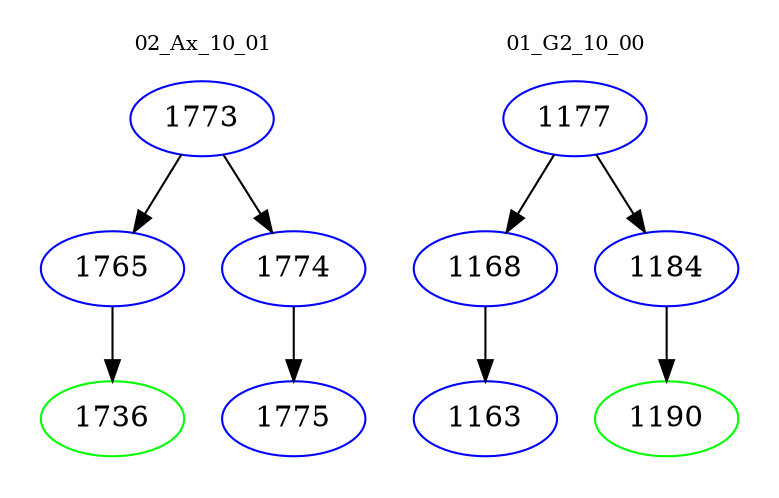 digraph{
subgraph cluster_0 {
color = white
label = "02_Ax_10_01";
fontsize=10;
T0_1773 [label="1773", color="blue"]
T0_1773 -> T0_1765 [color="black"]
T0_1765 [label="1765", color="blue"]
T0_1765 -> T0_1736 [color="black"]
T0_1736 [label="1736", color="green"]
T0_1773 -> T0_1774 [color="black"]
T0_1774 [label="1774", color="blue"]
T0_1774 -> T0_1775 [color="black"]
T0_1775 [label="1775", color="blue"]
}
subgraph cluster_1 {
color = white
label = "01_G2_10_00";
fontsize=10;
T1_1177 [label="1177", color="blue"]
T1_1177 -> T1_1168 [color="black"]
T1_1168 [label="1168", color="blue"]
T1_1168 -> T1_1163 [color="black"]
T1_1163 [label="1163", color="blue"]
T1_1177 -> T1_1184 [color="black"]
T1_1184 [label="1184", color="blue"]
T1_1184 -> T1_1190 [color="black"]
T1_1190 [label="1190", color="green"]
}
}
